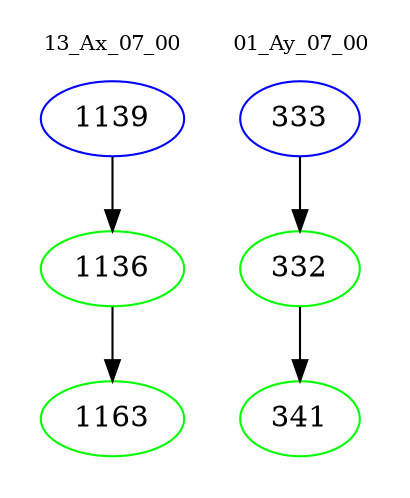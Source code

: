 digraph{
subgraph cluster_0 {
color = white
label = "13_Ax_07_00";
fontsize=10;
T0_1139 [label="1139", color="blue"]
T0_1139 -> T0_1136 [color="black"]
T0_1136 [label="1136", color="green"]
T0_1136 -> T0_1163 [color="black"]
T0_1163 [label="1163", color="green"]
}
subgraph cluster_1 {
color = white
label = "01_Ay_07_00";
fontsize=10;
T1_333 [label="333", color="blue"]
T1_333 -> T1_332 [color="black"]
T1_332 [label="332", color="green"]
T1_332 -> T1_341 [color="black"]
T1_341 [label="341", color="green"]
}
}
